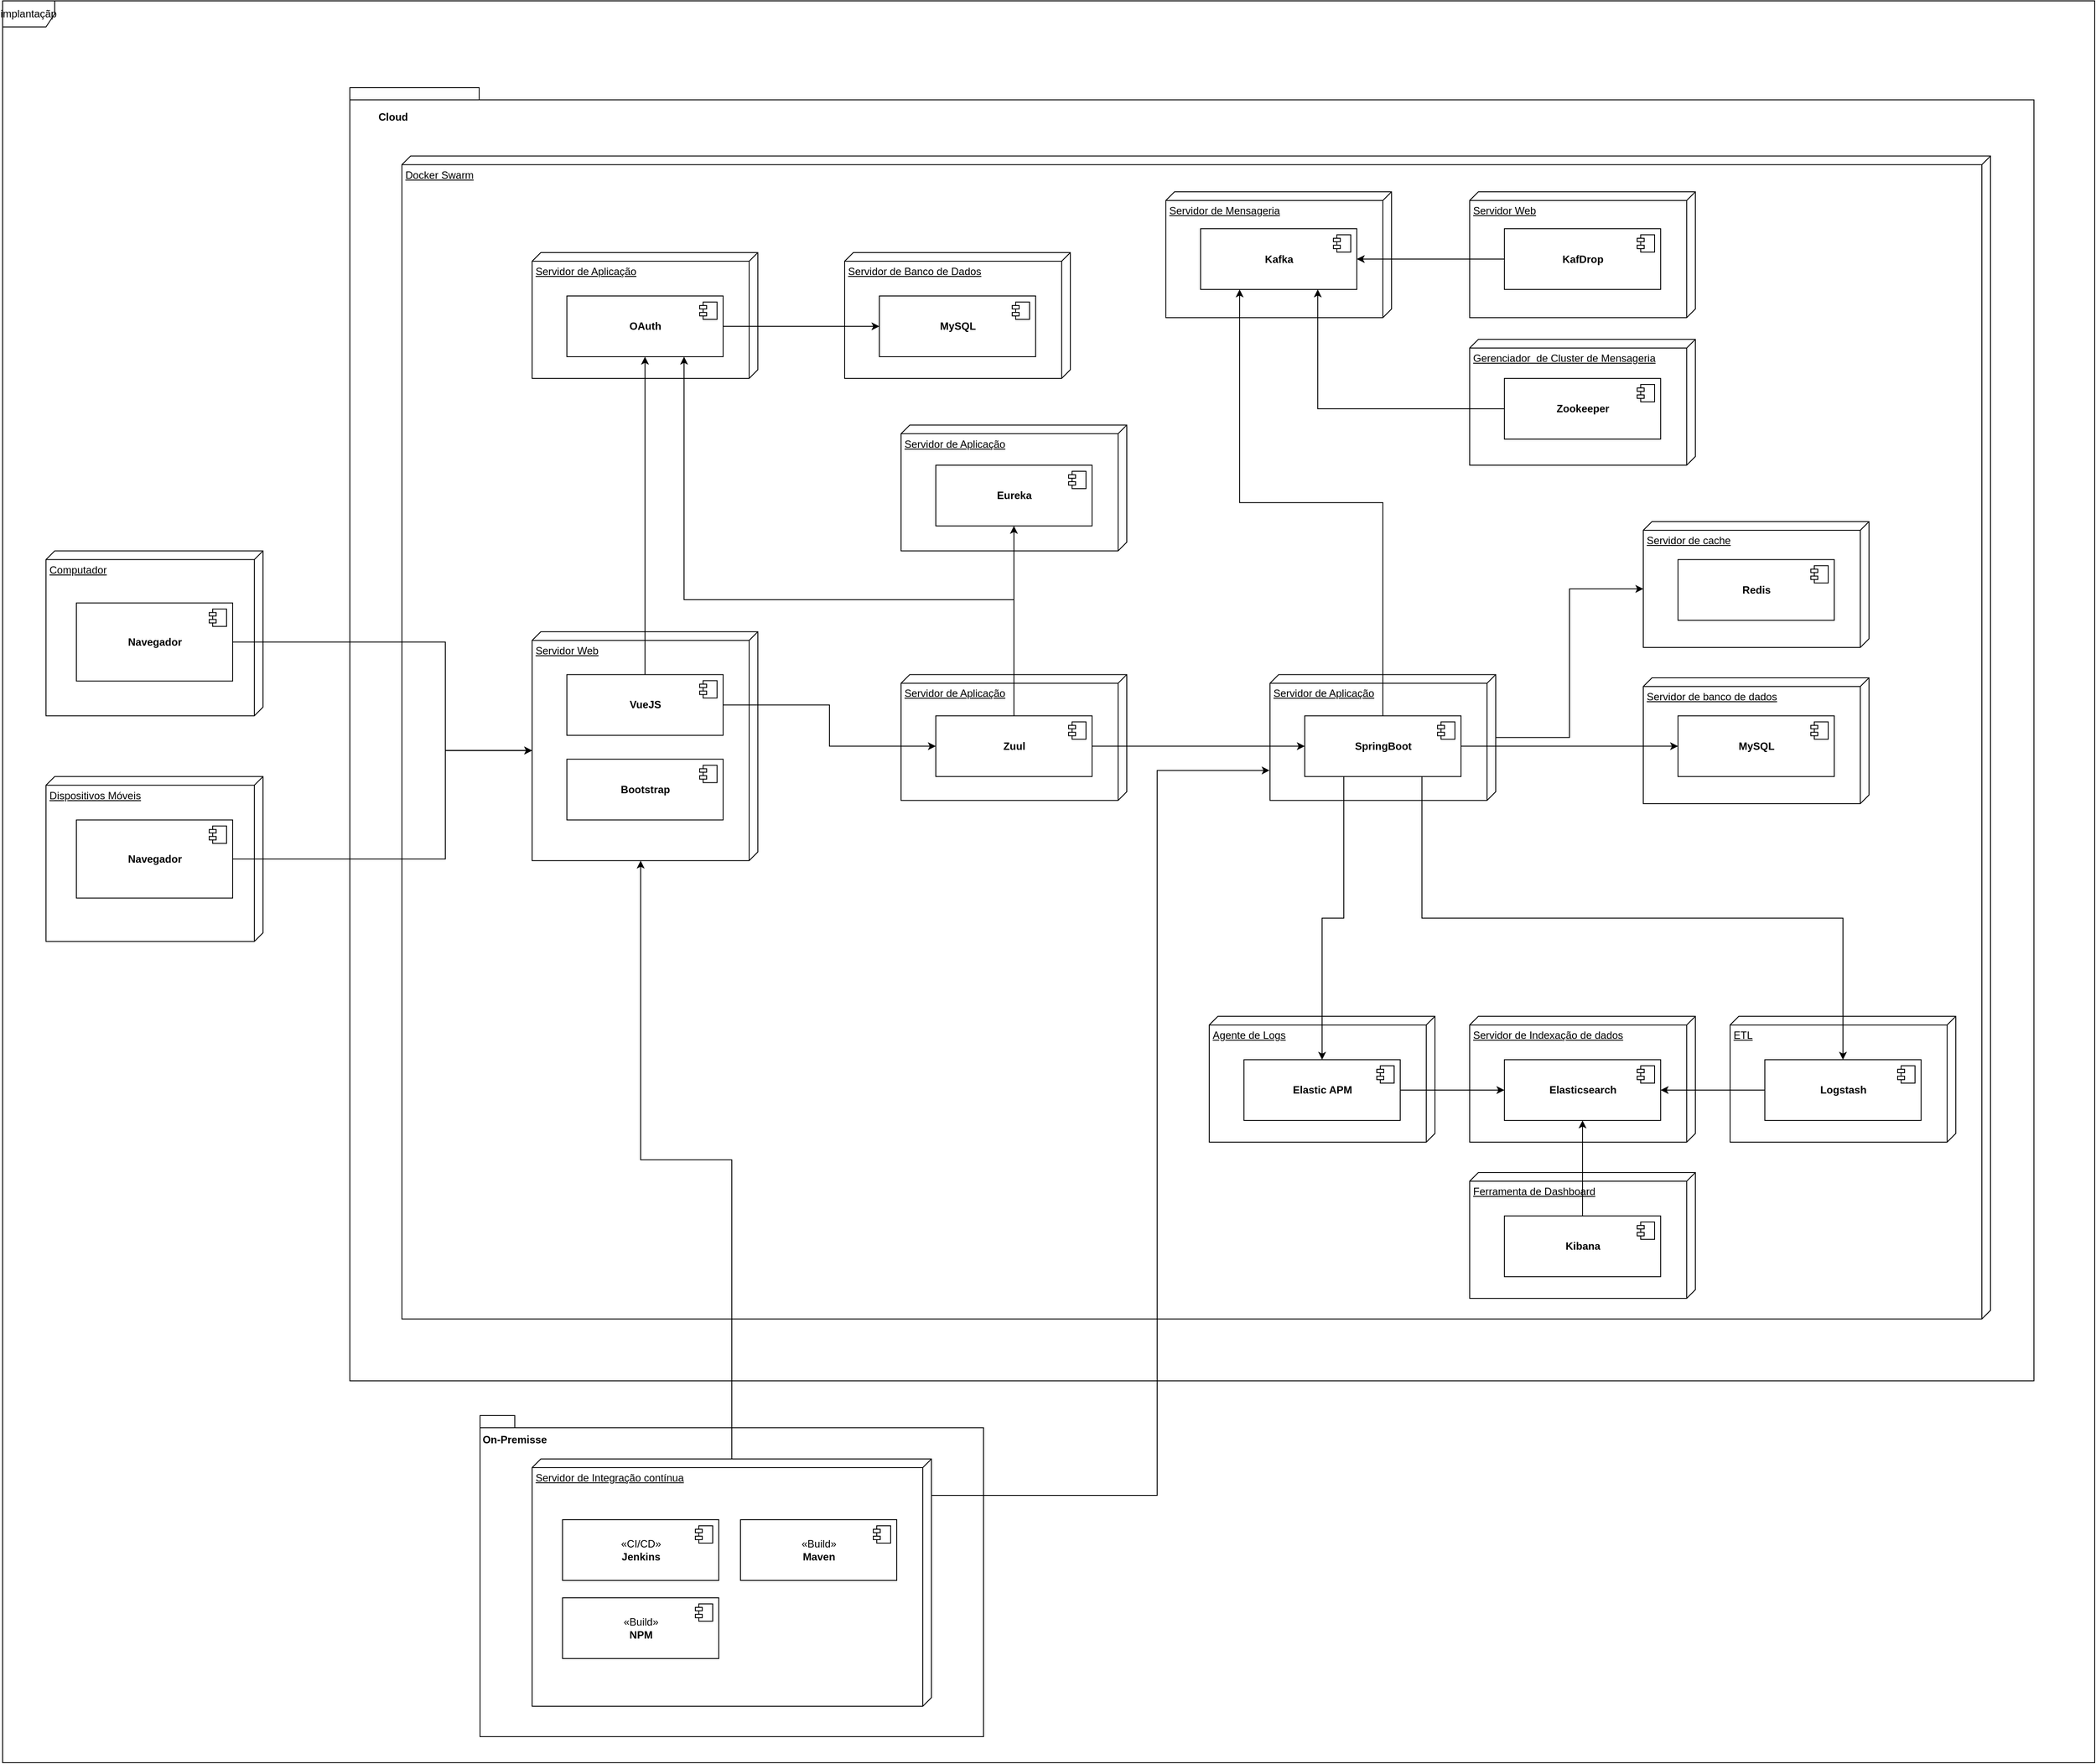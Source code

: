 <mxfile version="14.5.10" type="device"><diagram id="AMQeXUsJxo5yXzHRD1em" name="Page-1"><mxGraphModel dx="2370" dy="2163" grid="1" gridSize="10" guides="1" tooltips="1" connect="1" arrows="1" fold="1" page="1" pageScale="1" pageWidth="850" pageHeight="1100" math="0" shadow="0"><root><mxCell id="0"/><mxCell id="1" parent="0"/><mxCell id="J-7yb4jVG7r8OfFLL75g-24" value="implantaçãp" style="shape=umlFrame;whiteSpace=wrap;html=1;" parent="1" vertex="1"><mxGeometry x="80" y="-1020" width="2410" height="2030" as="geometry"/></mxCell><mxCell id="ZJrhkxHf-dd_qbZ1ArYx-3" value="package" style="shape=folder;fontStyle=1;spacingTop=10;tabWidth=40;tabHeight=14;tabPosition=left;html=1;" parent="1" vertex="1"><mxGeometry x="480" y="-920" width="1940" height="1490" as="geometry"/></mxCell><mxCell id="ZJrhkxHf-dd_qbZ1ArYx-1" value="package" style="shape=folder;fontStyle=1;spacingTop=10;tabWidth=40;tabHeight=14;tabPosition=left;html=1;" parent="1" vertex="1"><mxGeometry x="630" y="610" width="580" height="370" as="geometry"/></mxCell><mxCell id="J-7yb4jVG7r8OfFLL75g-25" value="Docker Swarm" style="verticalAlign=top;align=left;spacingTop=8;spacingLeft=2;spacingRight=12;shape=cube;size=10;direction=south;fontStyle=4;html=1;" parent="1" vertex="1"><mxGeometry x="540" y="-841.25" width="1830" height="1340" as="geometry"/></mxCell><mxCell id="M8krYH16C8EmJOZP8TZ4-7" value="Servidor de Mensageria" style="verticalAlign=top;align=left;spacingTop=8;spacingLeft=2;spacingRight=12;shape=cube;size=10;direction=south;fontStyle=4;html=1;" parent="1" vertex="1"><mxGeometry x="1420" y="-800" width="260" height="145" as="geometry"/></mxCell><mxCell id="J-7yb4jVG7r8OfFLL75g-19" value="&lt;b&gt;Kafka&lt;/b&gt;" style="html=1;dropTarget=0;" parent="1" vertex="1"><mxGeometry x="1460" y="-757.5" width="180" height="70" as="geometry"/></mxCell><mxCell id="J-7yb4jVG7r8OfFLL75g-20" value="" style="shape=module;jettyWidth=8;jettyHeight=4;" parent="J-7yb4jVG7r8OfFLL75g-19" vertex="1"><mxGeometry x="1" width="20" height="20" relative="1" as="geometry"><mxPoint x="-27" y="7" as="offset"/></mxGeometry></mxCell><mxCell id="J-7yb4jVG7r8OfFLL75g-26" value="Computador" style="verticalAlign=top;align=left;spacingTop=8;spacingLeft=2;spacingRight=12;shape=cube;size=10;direction=south;fontStyle=4;html=1;" parent="1" vertex="1"><mxGeometry x="130" y="-386.25" width="250" height="190" as="geometry"/></mxCell><mxCell id="J-7yb4jVG7r8OfFLL75g-27" value="&lt;b&gt;Navegador&lt;/b&gt;" style="html=1;dropTarget=0;" parent="1" vertex="1"><mxGeometry x="165" y="-326.25" width="180" height="90" as="geometry"/></mxCell><mxCell id="J-7yb4jVG7r8OfFLL75g-28" value="" style="shape=module;jettyWidth=8;jettyHeight=4;" parent="J-7yb4jVG7r8OfFLL75g-27" vertex="1"><mxGeometry x="1" width="20" height="20" relative="1" as="geometry"><mxPoint x="-27" y="7" as="offset"/></mxGeometry></mxCell><mxCell id="J-7yb4jVG7r8OfFLL75g-29" value="Dispositivos Móveis" style="verticalAlign=top;align=left;spacingTop=8;spacingLeft=2;spacingRight=12;shape=cube;size=10;direction=south;fontStyle=4;html=1;" parent="1" vertex="1"><mxGeometry x="130" y="-126.25" width="250" height="190" as="geometry"/></mxCell><mxCell id="M8krYH16C8EmJOZP8TZ4-60" style="edgeStyle=orthogonalEdgeStyle;rounded=0;orthogonalLoop=1;jettySize=auto;html=1;entryX=0;entryY=0;entryDx=136.875;entryDy=260;entryPerimeter=0;" parent="1" source="J-7yb4jVG7r8OfFLL75g-30" target="M8krYH16C8EmJOZP8TZ4-26" edge="1"><mxGeometry relative="1" as="geometry"><Array as="points"><mxPoint x="590" y="-31"/><mxPoint x="590" y="-156"/></Array></mxGeometry></mxCell><mxCell id="J-7yb4jVG7r8OfFLL75g-30" value="&lt;b&gt;Navegador&lt;/b&gt;" style="html=1;dropTarget=0;" parent="1" vertex="1"><mxGeometry x="165" y="-76.25" width="180" height="90" as="geometry"/></mxCell><mxCell id="J-7yb4jVG7r8OfFLL75g-31" value="" style="shape=module;jettyWidth=8;jettyHeight=4;" parent="J-7yb4jVG7r8OfFLL75g-30" vertex="1"><mxGeometry x="1" width="20" height="20" relative="1" as="geometry"><mxPoint x="-27" y="7" as="offset"/></mxGeometry></mxCell><mxCell id="M8krYH16C8EmJOZP8TZ4-6" value="Servidor de Aplicação" style="verticalAlign=top;align=left;spacingTop=8;spacingLeft=2;spacingRight=12;shape=cube;size=10;direction=south;fontStyle=4;html=1;" parent="1" vertex="1"><mxGeometry x="1115" y="-243.75" width="260" height="145" as="geometry"/></mxCell><mxCell id="M8krYH16C8EmJOZP8TZ4-1" value="&lt;b&gt;Zuul&lt;br&gt;&lt;/b&gt;" style="html=1;dropTarget=0;" parent="1" vertex="1"><mxGeometry x="1155" y="-196.25" width="180" height="70" as="geometry"/></mxCell><mxCell id="M8krYH16C8EmJOZP8TZ4-2" value="" style="shape=module;jettyWidth=8;jettyHeight=4;" parent="M8krYH16C8EmJOZP8TZ4-1" vertex="1"><mxGeometry x="1" width="20" height="20" relative="1" as="geometry"><mxPoint x="-27" y="7" as="offset"/></mxGeometry></mxCell><mxCell id="M8krYH16C8EmJOZP8TZ4-8" value="Servidor Web" style="verticalAlign=top;align=left;spacingTop=8;spacingLeft=2;spacingRight=12;shape=cube;size=10;direction=south;fontStyle=4;html=1;" parent="1" vertex="1"><mxGeometry x="1770" y="-800" width="260" height="145" as="geometry"/></mxCell><mxCell id="M8krYH16C8EmJOZP8TZ4-16" style="edgeStyle=orthogonalEdgeStyle;rounded=0;orthogonalLoop=1;jettySize=auto;html=1;entryX=1;entryY=0.5;entryDx=0;entryDy=0;" parent="1" source="J-7yb4jVG7r8OfFLL75g-21" target="J-7yb4jVG7r8OfFLL75g-19" edge="1"><mxGeometry relative="1" as="geometry"/></mxCell><mxCell id="J-7yb4jVG7r8OfFLL75g-21" value="&lt;b&gt;KafDrop&lt;/b&gt;" style="html=1;dropTarget=0;" parent="1" vertex="1"><mxGeometry x="1810" y="-757.5" width="180" height="70" as="geometry"/></mxCell><mxCell id="J-7yb4jVG7r8OfFLL75g-22" value="" style="shape=module;jettyWidth=8;jettyHeight=4;" parent="J-7yb4jVG7r8OfFLL75g-21" vertex="1"><mxGeometry x="1" width="20" height="20" relative="1" as="geometry"><mxPoint x="-27" y="7" as="offset"/></mxGeometry></mxCell><mxCell id="M8krYH16C8EmJOZP8TZ4-10" value="Gerenciador&amp;nbsp; de Cluster de Mensageria" style="verticalAlign=top;align=left;spacingTop=8;spacingLeft=2;spacingRight=12;shape=cube;size=10;direction=south;fontStyle=4;html=1;" parent="1" vertex="1"><mxGeometry x="1770" y="-630" width="260" height="145" as="geometry"/></mxCell><mxCell id="M8krYH16C8EmJOZP8TZ4-15" style="edgeStyle=orthogonalEdgeStyle;rounded=0;orthogonalLoop=1;jettySize=auto;html=1;entryX=0.75;entryY=1;entryDx=0;entryDy=0;" parent="1" source="teOHrGeYZ8APZf8zqWz4-3" target="J-7yb4jVG7r8OfFLL75g-19" edge="1"><mxGeometry relative="1" as="geometry"/></mxCell><mxCell id="teOHrGeYZ8APZf8zqWz4-3" value="&lt;b&gt;Zookeeper&lt;/b&gt;" style="html=1;dropTarget=0;" parent="1" vertex="1"><mxGeometry x="1810" y="-585" width="180" height="70" as="geometry"/></mxCell><mxCell id="teOHrGeYZ8APZf8zqWz4-4" value="" style="shape=module;jettyWidth=8;jettyHeight=4;" parent="teOHrGeYZ8APZf8zqWz4-3" vertex="1"><mxGeometry x="1" width="20" height="20" relative="1" as="geometry"><mxPoint x="-27" y="7" as="offset"/></mxGeometry></mxCell><mxCell id="M8krYH16C8EmJOZP8TZ4-12" value="Servidor de Aplicação" style="verticalAlign=top;align=left;spacingTop=8;spacingLeft=2;spacingRight=12;shape=cube;size=10;direction=south;fontStyle=4;html=1;" parent="1" vertex="1"><mxGeometry x="690" y="-730" width="260" height="145" as="geometry"/></mxCell><mxCell id="J-7yb4jVG7r8OfFLL75g-12" value="&lt;b&gt;OAuth&lt;/b&gt;" style="html=1;dropTarget=0;" parent="1" vertex="1"><mxGeometry x="730" y="-680" width="180" height="70" as="geometry"/></mxCell><mxCell id="J-7yb4jVG7r8OfFLL75g-13" value="" style="shape=module;jettyWidth=8;jettyHeight=4;" parent="J-7yb4jVG7r8OfFLL75g-12" vertex="1"><mxGeometry x="1" width="20" height="20" relative="1" as="geometry"><mxPoint x="-27" y="7" as="offset"/></mxGeometry></mxCell><mxCell id="M8krYH16C8EmJOZP8TZ4-13" value="Servidor de Banco de Dados" style="verticalAlign=top;align=left;spacingTop=8;spacingLeft=2;spacingRight=12;shape=cube;size=10;direction=south;fontStyle=4;html=1;" parent="1" vertex="1"><mxGeometry x="1050" y="-730" width="260" height="145" as="geometry"/></mxCell><mxCell id="J-7yb4jVG7r8OfFLL75g-16" value="&lt;b&gt;MySQL&lt;/b&gt;" style="html=1;dropTarget=0;" parent="1" vertex="1"><mxGeometry x="1090" y="-680" width="180" height="70" as="geometry"/></mxCell><mxCell id="J-7yb4jVG7r8OfFLL75g-17" value="" style="shape=module;jettyWidth=8;jettyHeight=4;" parent="J-7yb4jVG7r8OfFLL75g-16" vertex="1"><mxGeometry x="1" width="20" height="20" relative="1" as="geometry"><mxPoint x="-27" y="7" as="offset"/></mxGeometry></mxCell><mxCell id="J-7yb4jVG7r8OfFLL75g-18" value="" style="endArrow=classic;html=1;exitX=1;exitY=0.5;exitDx=0;exitDy=0;" parent="1" source="J-7yb4jVG7r8OfFLL75g-12" target="J-7yb4jVG7r8OfFLL75g-16" edge="1"><mxGeometry width="50" height="50" relative="1" as="geometry"><mxPoint x="1060" y="-20" as="sourcePoint"/><mxPoint x="1110" y="-70" as="targetPoint"/></mxGeometry></mxCell><mxCell id="M8krYH16C8EmJOZP8TZ4-14" value="Ferramenta de Dashboard" style="verticalAlign=top;align=left;spacingTop=8;spacingLeft=2;spacingRight=12;shape=cube;size=10;direction=south;fontStyle=4;html=1;" parent="1" vertex="1"><mxGeometry x="1770" y="330" width="260" height="145" as="geometry"/></mxCell><mxCell id="J-7yb4jVG7r8OfFLL75g-9" value="&lt;b&gt;Kibana&lt;/b&gt;" style="html=1;dropTarget=0;" parent="1" vertex="1"><mxGeometry x="1810" y="380" width="180" height="70" as="geometry"/></mxCell><mxCell id="J-7yb4jVG7r8OfFLL75g-10" value="" style="shape=module;jettyWidth=8;jettyHeight=4;" parent="J-7yb4jVG7r8OfFLL75g-9" vertex="1"><mxGeometry x="1" width="20" height="20" relative="1" as="geometry"><mxPoint x="-27" y="7" as="offset"/></mxGeometry></mxCell><mxCell id="M8krYH16C8EmJOZP8TZ4-17" value="ETL" style="verticalAlign=top;align=left;spacingTop=8;spacingLeft=2;spacingRight=12;shape=cube;size=10;direction=south;fontStyle=4;html=1;" parent="1" vertex="1"><mxGeometry x="2070" y="150" width="260" height="145" as="geometry"/></mxCell><mxCell id="J-7yb4jVG7r8OfFLL75g-3" value="&lt;b&gt;Logstash&lt;/b&gt;" style="html=1;dropTarget=0;" parent="1" vertex="1"><mxGeometry x="2110" y="200" width="180" height="70" as="geometry"/></mxCell><mxCell id="J-7yb4jVG7r8OfFLL75g-4" value="" style="shape=module;jettyWidth=8;jettyHeight=4;" parent="J-7yb4jVG7r8OfFLL75g-3" vertex="1"><mxGeometry x="1" width="20" height="20" relative="1" as="geometry"><mxPoint x="-27" y="7" as="offset"/></mxGeometry></mxCell><mxCell id="M8krYH16C8EmJOZP8TZ4-18" value="Servidor de Indexação de dados" style="verticalAlign=top;align=left;spacingTop=8;spacingLeft=2;spacingRight=12;shape=cube;size=10;direction=south;fontStyle=4;html=1;" parent="1" vertex="1"><mxGeometry x="1770" y="150" width="260" height="145" as="geometry"/></mxCell><mxCell id="J-7yb4jVG7r8OfFLL75g-1" value="&lt;b&gt;Elasticsearch&lt;/b&gt;" style="html=1;dropTarget=0;" parent="1" vertex="1"><mxGeometry x="1810" y="200" width="180" height="70" as="geometry"/></mxCell><mxCell id="J-7yb4jVG7r8OfFLL75g-2" value="" style="shape=module;jettyWidth=8;jettyHeight=4;" parent="J-7yb4jVG7r8OfFLL75g-1" vertex="1"><mxGeometry x="1" width="20" height="20" relative="1" as="geometry"><mxPoint x="-27" y="7" as="offset"/></mxGeometry></mxCell><mxCell id="M8krYH16C8EmJOZP8TZ4-19" value="Agente de Logs" style="verticalAlign=top;align=left;spacingTop=8;spacingLeft=2;spacingRight=12;shape=cube;size=10;direction=south;fontStyle=4;html=1;" parent="1" vertex="1"><mxGeometry x="1470" y="150" width="260" height="145" as="geometry"/></mxCell><mxCell id="M8krYH16C8EmJOZP8TZ4-23" style="edgeStyle=orthogonalEdgeStyle;rounded=0;orthogonalLoop=1;jettySize=auto;html=1;entryX=0;entryY=0.5;entryDx=0;entryDy=0;" parent="1" source="J-7yb4jVG7r8OfFLL75g-5" target="J-7yb4jVG7r8OfFLL75g-1" edge="1"><mxGeometry relative="1" as="geometry"/></mxCell><mxCell id="J-7yb4jVG7r8OfFLL75g-5" value="&lt;b&gt;Elastic APM&lt;br&gt;&lt;/b&gt;" style="html=1;dropTarget=0;" parent="1" vertex="1"><mxGeometry x="1510" y="200" width="180" height="70" as="geometry"/></mxCell><mxCell id="J-7yb4jVG7r8OfFLL75g-6" value="" style="shape=module;jettyWidth=8;jettyHeight=4;" parent="J-7yb4jVG7r8OfFLL75g-5" vertex="1"><mxGeometry x="1" width="20" height="20" relative="1" as="geometry"><mxPoint x="-27" y="7" as="offset"/></mxGeometry></mxCell><mxCell id="M8krYH16C8EmJOZP8TZ4-21" style="edgeStyle=orthogonalEdgeStyle;rounded=0;orthogonalLoop=1;jettySize=auto;html=1;entryX=1;entryY=0.5;entryDx=0;entryDy=0;" parent="1" source="J-7yb4jVG7r8OfFLL75g-3" target="J-7yb4jVG7r8OfFLL75g-1" edge="1"><mxGeometry relative="1" as="geometry"/></mxCell><mxCell id="M8krYH16C8EmJOZP8TZ4-20" value="" style="edgeStyle=orthogonalEdgeStyle;rounded=0;orthogonalLoop=1;jettySize=auto;html=1;" parent="1" source="J-7yb4jVG7r8OfFLL75g-9" target="J-7yb4jVG7r8OfFLL75g-1" edge="1"><mxGeometry relative="1" as="geometry"><Array as="points"><mxPoint x="1900" y="270"/><mxPoint x="1900" y="270"/></Array></mxGeometry></mxCell><mxCell id="M8krYH16C8EmJOZP8TZ4-26" value="Servidor Web" style="verticalAlign=top;align=left;spacingTop=8;spacingLeft=2;spacingRight=12;shape=cube;size=10;direction=south;fontStyle=4;html=1;" parent="1" vertex="1"><mxGeometry x="690" y="-293.12" width="260" height="263.75" as="geometry"/></mxCell><mxCell id="M8krYH16C8EmJOZP8TZ4-62" style="edgeStyle=orthogonalEdgeStyle;rounded=0;orthogonalLoop=1;jettySize=auto;html=1;" parent="1" source="M8krYH16C8EmJOZP8TZ4-31" target="M8krYH16C8EmJOZP8TZ4-1" edge="1"><mxGeometry relative="1" as="geometry"/></mxCell><mxCell id="M8krYH16C8EmJOZP8TZ4-69" style="edgeStyle=orthogonalEdgeStyle;rounded=0;orthogonalLoop=1;jettySize=auto;html=1;entryX=0.5;entryY=1;entryDx=0;entryDy=0;" parent="1" source="M8krYH16C8EmJOZP8TZ4-31" target="J-7yb4jVG7r8OfFLL75g-12" edge="1"><mxGeometry relative="1" as="geometry"/></mxCell><mxCell id="M8krYH16C8EmJOZP8TZ4-31" value="&lt;b&gt;VueJS&lt;br&gt;&lt;/b&gt;" style="html=1;dropTarget=0;" parent="1" vertex="1"><mxGeometry x="730" y="-243.75" width="180" height="70" as="geometry"/></mxCell><mxCell id="M8krYH16C8EmJOZP8TZ4-32" value="" style="shape=module;jettyWidth=8;jettyHeight=4;" parent="M8krYH16C8EmJOZP8TZ4-31" vertex="1"><mxGeometry x="1" width="20" height="20" relative="1" as="geometry"><mxPoint x="-27" y="7" as="offset"/></mxGeometry></mxCell><mxCell id="M8krYH16C8EmJOZP8TZ4-80" style="edgeStyle=orthogonalEdgeStyle;rounded=0;orthogonalLoop=1;jettySize=auto;html=1;entryX=0;entryY=0;entryDx=263.75;entryDy=135;entryPerimeter=0;" parent="1" source="M8krYH16C8EmJOZP8TZ4-33" target="M8krYH16C8EmJOZP8TZ4-26" edge="1"><mxGeometry relative="1" as="geometry"/></mxCell><mxCell id="M8krYH16C8EmJOZP8TZ4-81" style="edgeStyle=orthogonalEdgeStyle;rounded=0;orthogonalLoop=1;jettySize=auto;html=1;entryX=0.762;entryY=1.002;entryDx=0;entryDy=0;entryPerimeter=0;" parent="1" source="M8krYH16C8EmJOZP8TZ4-33" target="M8krYH16C8EmJOZP8TZ4-65" edge="1"><mxGeometry relative="1" as="geometry"><Array as="points"><mxPoint x="1410" y="702"/><mxPoint x="1410" y="-133"/></Array></mxGeometry></mxCell><mxCell id="M8krYH16C8EmJOZP8TZ4-33" value="Servidor de Integração contínua" style="verticalAlign=top;align=left;spacingTop=8;spacingLeft=2;spacingRight=12;shape=cube;size=10;direction=south;fontStyle=4;html=1;" parent="1" vertex="1"><mxGeometry x="690" y="660" width="460" height="285" as="geometry"/></mxCell><mxCell id="M8krYH16C8EmJOZP8TZ4-34" value="«CI/CD»&lt;br&gt;&lt;b&gt;Jenkins&lt;br&gt;&lt;/b&gt;" style="html=1;dropTarget=0;" parent="1" vertex="1"><mxGeometry x="725" y="730" width="180" height="70" as="geometry"/></mxCell><mxCell id="M8krYH16C8EmJOZP8TZ4-35" value="" style="shape=module;jettyWidth=8;jettyHeight=4;" parent="M8krYH16C8EmJOZP8TZ4-34" vertex="1"><mxGeometry x="1" width="20" height="20" relative="1" as="geometry"><mxPoint x="-27" y="7" as="offset"/></mxGeometry></mxCell><mxCell id="M8krYH16C8EmJOZP8TZ4-36" value="«Build»&lt;br&gt;&lt;b&gt;Maven&lt;br&gt;&lt;/b&gt;" style="html=1;dropTarget=0;" parent="1" vertex="1"><mxGeometry x="930" y="730" width="180" height="70" as="geometry"/></mxCell><mxCell id="M8krYH16C8EmJOZP8TZ4-37" value="" style="shape=module;jettyWidth=8;jettyHeight=4;" parent="M8krYH16C8EmJOZP8TZ4-36" vertex="1"><mxGeometry x="1" width="20" height="20" relative="1" as="geometry"><mxPoint x="-27" y="7" as="offset"/></mxGeometry></mxCell><mxCell id="M8krYH16C8EmJOZP8TZ4-38" value="«Build»&lt;br&gt;&lt;b&gt;NPM&lt;br&gt;&lt;/b&gt;" style="html=1;dropTarget=0;" parent="1" vertex="1"><mxGeometry x="725" y="820" width="180" height="70" as="geometry"/></mxCell><mxCell id="M8krYH16C8EmJOZP8TZ4-39" value="" style="shape=module;jettyWidth=8;jettyHeight=4;" parent="M8krYH16C8EmJOZP8TZ4-38" vertex="1"><mxGeometry x="1" width="20" height="20" relative="1" as="geometry"><mxPoint x="-27" y="7" as="offset"/></mxGeometry></mxCell><mxCell id="M8krYH16C8EmJOZP8TZ4-59" style="edgeStyle=orthogonalEdgeStyle;rounded=0;orthogonalLoop=1;jettySize=auto;html=1;entryX=0;entryY=0;entryDx=136.875;entryDy=260;entryPerimeter=0;" parent="1" source="J-7yb4jVG7r8OfFLL75g-27" target="M8krYH16C8EmJOZP8TZ4-26" edge="1"><mxGeometry relative="1" as="geometry"><Array as="points"><mxPoint x="590" y="-281"/><mxPoint x="590" y="-156"/></Array></mxGeometry></mxCell><mxCell id="M8krYH16C8EmJOZP8TZ4-63" value="&lt;b&gt;Bootstrap&lt;br&gt;&lt;/b&gt;" style="html=1;dropTarget=0;" parent="1" vertex="1"><mxGeometry x="730" y="-146.25" width="180" height="70" as="geometry"/></mxCell><mxCell id="M8krYH16C8EmJOZP8TZ4-64" value="" style="shape=module;jettyWidth=8;jettyHeight=4;" parent="M8krYH16C8EmJOZP8TZ4-63" vertex="1"><mxGeometry x="1" width="20" height="20" relative="1" as="geometry"><mxPoint x="-27" y="7" as="offset"/></mxGeometry></mxCell><mxCell id="M8krYH16C8EmJOZP8TZ4-65" value="Servidor de Aplicação" style="verticalAlign=top;align=left;spacingTop=8;spacingLeft=2;spacingRight=12;shape=cube;size=10;direction=south;fontStyle=4;html=1;" parent="1" vertex="1"><mxGeometry x="1540" y="-243.75" width="260" height="145" as="geometry"/></mxCell><mxCell id="M8krYH16C8EmJOZP8TZ4-70" style="edgeStyle=orthogonalEdgeStyle;rounded=0;orthogonalLoop=1;jettySize=auto;html=1;entryX=0.25;entryY=1;entryDx=0;entryDy=0;" parent="1" source="M8krYH16C8EmJOZP8TZ4-66" target="J-7yb4jVG7r8OfFLL75g-19" edge="1"><mxGeometry relative="1" as="geometry"/></mxCell><mxCell id="M8krYH16C8EmJOZP8TZ4-74" style="edgeStyle=orthogonalEdgeStyle;rounded=0;orthogonalLoop=1;jettySize=auto;html=1;entryX=0.5;entryY=0;entryDx=0;entryDy=0;exitX=0.25;exitY=1;exitDx=0;exitDy=0;" parent="1" source="M8krYH16C8EmJOZP8TZ4-66" target="J-7yb4jVG7r8OfFLL75g-5" edge="1"><mxGeometry relative="1" as="geometry"/></mxCell><mxCell id="M8krYH16C8EmJOZP8TZ4-75" style="edgeStyle=orthogonalEdgeStyle;rounded=0;orthogonalLoop=1;jettySize=auto;html=1;entryX=0.5;entryY=0;entryDx=0;entryDy=0;exitX=0.75;exitY=1;exitDx=0;exitDy=0;" parent="1" source="M8krYH16C8EmJOZP8TZ4-66" target="J-7yb4jVG7r8OfFLL75g-3" edge="1"><mxGeometry relative="1" as="geometry"/></mxCell><mxCell id="M8krYH16C8EmJOZP8TZ4-66" value="&lt;b&gt;SpringBoot&lt;br&gt;&lt;/b&gt;" style="html=1;dropTarget=0;" parent="1" vertex="1"><mxGeometry x="1580" y="-196.24" width="180" height="70" as="geometry"/></mxCell><mxCell id="M8krYH16C8EmJOZP8TZ4-67" value="" style="shape=module;jettyWidth=8;jettyHeight=4;" parent="M8krYH16C8EmJOZP8TZ4-66" vertex="1"><mxGeometry x="1" width="20" height="20" relative="1" as="geometry"><mxPoint x="-27" y="7" as="offset"/></mxGeometry></mxCell><mxCell id="M8krYH16C8EmJOZP8TZ4-71" style="edgeStyle=orthogonalEdgeStyle;rounded=0;orthogonalLoop=1;jettySize=auto;html=1;entryX=0.75;entryY=1;entryDx=0;entryDy=0;exitX=0.5;exitY=0;exitDx=0;exitDy=0;" parent="1" source="M8krYH16C8EmJOZP8TZ4-1" target="J-7yb4jVG7r8OfFLL75g-12" edge="1"><mxGeometry relative="1" as="geometry"><Array as="points"><mxPoint x="1245" y="-330"/><mxPoint x="865" y="-330"/></Array></mxGeometry></mxCell><mxCell id="M8krYH16C8EmJOZP8TZ4-72" style="edgeStyle=orthogonalEdgeStyle;rounded=0;orthogonalLoop=1;jettySize=auto;html=1;entryX=0;entryY=0.5;entryDx=0;entryDy=0;" parent="1" source="M8krYH16C8EmJOZP8TZ4-1" target="M8krYH16C8EmJOZP8TZ4-66" edge="1"><mxGeometry relative="1" as="geometry"/></mxCell><mxCell id="M8krYH16C8EmJOZP8TZ4-76" value="Servidor de banco de dados" style="verticalAlign=top;align=left;spacingTop=8;spacingLeft=2;spacingRight=12;shape=cube;size=10;direction=south;fontStyle=4;html=1;" parent="1" vertex="1"><mxGeometry x="1970" y="-240" width="260" height="145" as="geometry"/></mxCell><mxCell id="M8krYH16C8EmJOZP8TZ4-77" value="&lt;b&gt;MySQL&lt;br&gt;&lt;/b&gt;" style="html=1;dropTarget=0;" parent="1" vertex="1"><mxGeometry x="2010" y="-196.24" width="180" height="70" as="geometry"/></mxCell><mxCell id="M8krYH16C8EmJOZP8TZ4-78" value="" style="shape=module;jettyWidth=8;jettyHeight=4;" parent="M8krYH16C8EmJOZP8TZ4-77" vertex="1"><mxGeometry x="1" width="20" height="20" relative="1" as="geometry"><mxPoint x="-27" y="7" as="offset"/></mxGeometry></mxCell><mxCell id="M8krYH16C8EmJOZP8TZ4-79" style="edgeStyle=orthogonalEdgeStyle;rounded=0;orthogonalLoop=1;jettySize=auto;html=1;entryX=0;entryY=0.5;entryDx=0;entryDy=0;" parent="1" source="M8krYH16C8EmJOZP8TZ4-66" target="M8krYH16C8EmJOZP8TZ4-77" edge="1"><mxGeometry relative="1" as="geometry"/></mxCell><mxCell id="M8krYH16C8EmJOZP8TZ4-82" value="Servidor de Aplicação" style="verticalAlign=top;align=left;spacingTop=8;spacingLeft=2;spacingRight=12;shape=cube;size=10;direction=south;fontStyle=4;html=1;" parent="1" vertex="1"><mxGeometry x="1115" y="-531.25" width="260" height="145" as="geometry"/></mxCell><mxCell id="M8krYH16C8EmJOZP8TZ4-83" value="&lt;b&gt;Eureka&lt;br&gt;&lt;/b&gt;" style="html=1;dropTarget=0;" parent="1" vertex="1"><mxGeometry x="1155" y="-485" width="180" height="70" as="geometry"/></mxCell><mxCell id="M8krYH16C8EmJOZP8TZ4-84" value="" style="shape=module;jettyWidth=8;jettyHeight=4;" parent="M8krYH16C8EmJOZP8TZ4-83" vertex="1"><mxGeometry x="1" width="20" height="20" relative="1" as="geometry"><mxPoint x="-27" y="7" as="offset"/></mxGeometry></mxCell><mxCell id="M8krYH16C8EmJOZP8TZ4-85" style="edgeStyle=orthogonalEdgeStyle;rounded=0;orthogonalLoop=1;jettySize=auto;html=1;entryX=0.5;entryY=1;entryDx=0;entryDy=0;" parent="1" source="M8krYH16C8EmJOZP8TZ4-1" target="M8krYH16C8EmJOZP8TZ4-83" edge="1"><mxGeometry relative="1" as="geometry"/></mxCell><mxCell id="ZJrhkxHf-dd_qbZ1ArYx-2" value="On-Premisse" style="text;align=center;fontStyle=1;verticalAlign=middle;spacingLeft=3;spacingRight=3;strokeColor=none;rotatable=0;points=[[0,0.5],[1,0.5]];portConstraint=eastwest;" parent="1" vertex="1"><mxGeometry x="630" y="624" width="80" height="26" as="geometry"/></mxCell><mxCell id="ZJrhkxHf-dd_qbZ1ArYx-4" value="Cloud" style="text;align=center;fontStyle=1;verticalAlign=middle;spacingLeft=3;spacingRight=3;strokeColor=none;rotatable=0;points=[[0,0.5],[1,0.5]];portConstraint=eastwest;" parent="1" vertex="1"><mxGeometry x="490" y="-900" width="80" height="26" as="geometry"/></mxCell><mxCell id="thqWA0BKjQ30nNIN24AM-1" value="Servidor de cache" style="verticalAlign=top;align=left;spacingTop=8;spacingLeft=2;spacingRight=12;shape=cube;size=10;direction=south;fontStyle=4;html=1;" vertex="1" parent="1"><mxGeometry x="1970" y="-420" width="260" height="145" as="geometry"/></mxCell><mxCell id="thqWA0BKjQ30nNIN24AM-2" value="&lt;b&gt;Redis&lt;br&gt;&lt;/b&gt;" style="html=1;dropTarget=0;" vertex="1" parent="1"><mxGeometry x="2010" y="-376.24" width="180" height="70" as="geometry"/></mxCell><mxCell id="thqWA0BKjQ30nNIN24AM-3" value="" style="shape=module;jettyWidth=8;jettyHeight=4;" vertex="1" parent="thqWA0BKjQ30nNIN24AM-2"><mxGeometry x="1" width="20" height="20" relative="1" as="geometry"><mxPoint x="-27" y="7" as="offset"/></mxGeometry></mxCell><mxCell id="thqWA0BKjQ30nNIN24AM-4" style="edgeStyle=orthogonalEdgeStyle;rounded=0;orthogonalLoop=1;jettySize=auto;html=1;entryX=0;entryY=0;entryDx=77.5;entryDy=260;entryPerimeter=0;" edge="1" parent="1" source="M8krYH16C8EmJOZP8TZ4-65" target="thqWA0BKjQ30nNIN24AM-1"><mxGeometry relative="1" as="geometry"><mxPoint x="1770" y="-151.24" as="sourcePoint"/><mxPoint x="2020" y="-151.24" as="targetPoint"/></mxGeometry></mxCell></root></mxGraphModel></diagram></mxfile>